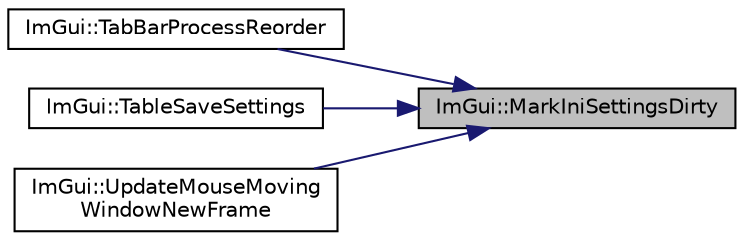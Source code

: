 digraph "ImGui::MarkIniSettingsDirty"
{
 // LATEX_PDF_SIZE
  edge [fontname="Helvetica",fontsize="10",labelfontname="Helvetica",labelfontsize="10"];
  node [fontname="Helvetica",fontsize="10",shape=record];
  rankdir="RL";
  Node1 [label="ImGui::MarkIniSettingsDirty",height=0.2,width=0.4,color="black", fillcolor="grey75", style="filled", fontcolor="black",tooltip=" "];
  Node1 -> Node2 [dir="back",color="midnightblue",fontsize="10",style="solid"];
  Node2 [label="ImGui::TabBarProcessReorder",height=0.2,width=0.4,color="black", fillcolor="white", style="filled",URL="$namespace_im_gui.html#aabf7c33f50ff3dc01b14fb19578252ee",tooltip=" "];
  Node1 -> Node3 [dir="back",color="midnightblue",fontsize="10",style="solid"];
  Node3 [label="ImGui::TableSaveSettings",height=0.2,width=0.4,color="black", fillcolor="white", style="filled",URL="$namespace_im_gui.html#aadf0917c8bc98aaab0bf3c7667b19afe",tooltip=" "];
  Node1 -> Node4 [dir="back",color="midnightblue",fontsize="10",style="solid"];
  Node4 [label="ImGui::UpdateMouseMoving\lWindowNewFrame",height=0.2,width=0.4,color="black", fillcolor="white", style="filled",URL="$namespace_im_gui.html#a3c60e468d73a0ccd52628f0c82b42fe8",tooltip=" "];
}

